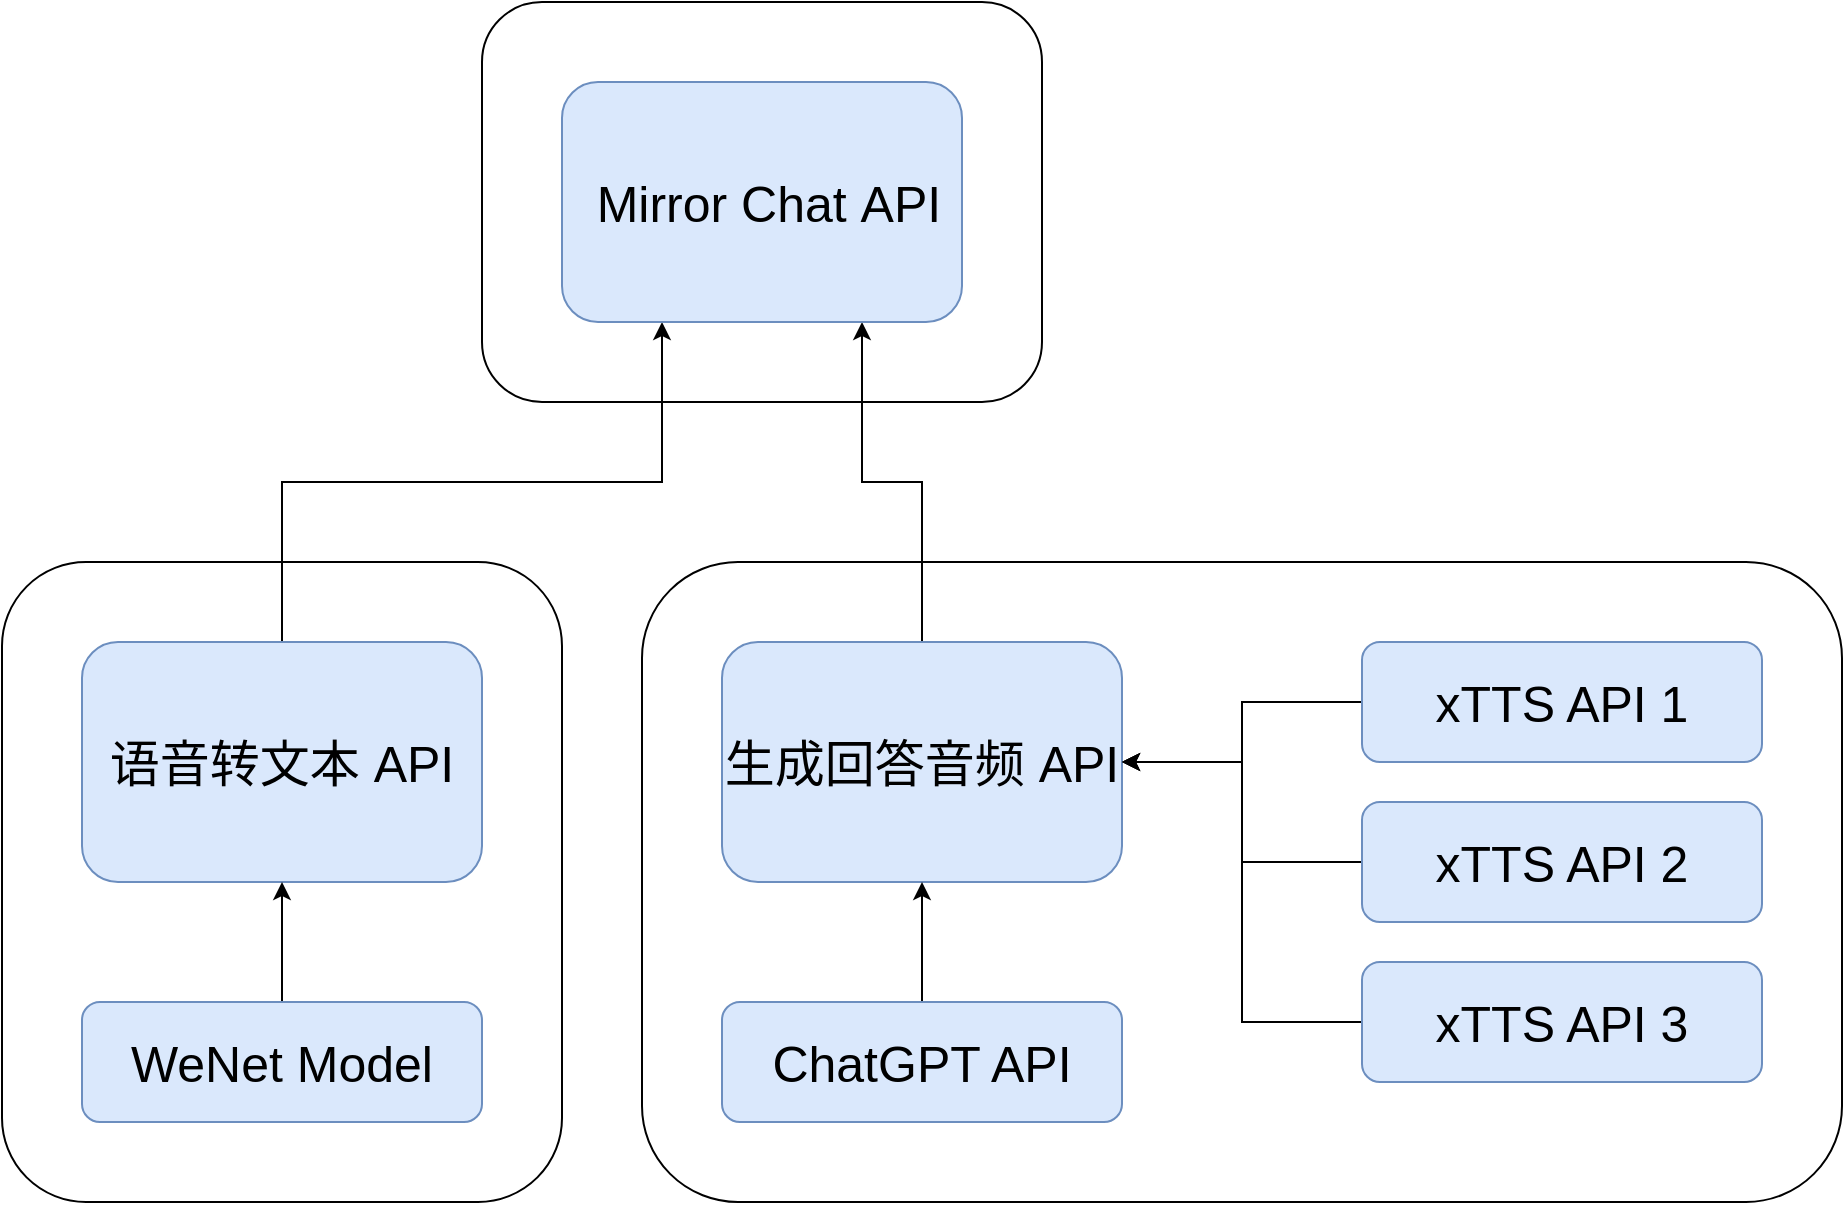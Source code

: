 <mxfile version="24.6.1" type="device">
  <diagram name="第 1 页" id="RSQtUc5jb8RajYyUL36E">
    <mxGraphModel dx="4068" dy="2072" grid="1" gridSize="10" guides="1" tooltips="1" connect="1" arrows="1" fold="1" page="0" pageScale="1" pageWidth="827" pageHeight="1169" math="0" shadow="0">
      <root>
        <mxCell id="0" />
        <mxCell id="1" parent="0" />
        <mxCell id="rV9_OleYpLHn3RuV69b6-17" value="" style="rounded=1;whiteSpace=wrap;html=1;fillColor=none;" parent="1" vertex="1">
          <mxGeometry x="-720" width="600" height="320" as="geometry" />
        </mxCell>
        <mxCell id="1eknuSZep7xWQXp-e2gn-1" value="" style="rounded=1;whiteSpace=wrap;html=1;fillColor=none;" parent="1" vertex="1">
          <mxGeometry x="-1040" width="280" height="320" as="geometry" />
        </mxCell>
        <mxCell id="LQcUI_q6Q-6eUuRNbNqo-3" style="edgeStyle=orthogonalEdgeStyle;rounded=0;orthogonalLoop=1;jettySize=auto;html=1;exitX=0.5;exitY=0;exitDx=0;exitDy=0;entryX=0.25;entryY=1;entryDx=0;entryDy=0;" edge="1" parent="1" source="rV9_OleYpLHn3RuV69b6-1" target="rV9_OleYpLHn3RuV69b6-35">
          <mxGeometry relative="1" as="geometry" />
        </mxCell>
        <mxCell id="rV9_OleYpLHn3RuV69b6-1" value="&lt;font style=&quot;font-size: 25px;&quot;&gt;&lt;span style=&quot;color: rgba(0, 0, 0, 0); font-family: monospace; font-size: 0px; text-align: start; text-wrap: nowrap;&quot;&gt;%3CmxGraphModel%3E%3Croot%3E%3CmxCell%20id%3D%220%22%2F%3E%3CmxCell%20id%3D%221%22%20parent%3D%220%22%2F%3E%3CmxCell%20id%3D%222%22%20value%3D%22%26lt%3Bfont%20style%3D%26quot%3Bfont-size%3A%2025px%3B%26quot%3B%26gt%3BWeNet%26lt%3B%2Ffont%26gt%3B%26lt%3Bdiv%26gt%3B%26lt%3Bfont%20style%3D%26quot%3Bfont-size%3A%2025px%3B%26quot%3B%26gt%3B%E8%AF%AD%E9%9F%B3%E8%BD%AC%E6%96%87%E6%9C%AC%E6%A8%A1%E5%9D%97%26lt%3B%2Ffont%26gt%3B%26lt%3B%2Fdiv%26gt%3B%22%20style%3D%22rounded%3D1%3BwhiteSpace%3Dwrap%3Bhtml%3D1%3B%22%20vertex%3D%221%22%20parent%3D%221%22%3E%3CmxGeometry%20x%3D%22-40%22%20y%3D%22530%22%20width%3D%22200%22%20height%3D%22110%22%20as%3D%22geometry%22%2F%3E%3C%2FmxCell%3E%3C%2Froot%3E%3C%2FmxGraphModel%3E&lt;/span&gt;&lt;/font&gt;&lt;span style=&quot;font-size: 25px; background-color: initial;&quot;&gt;语音转文本&amp;nbsp;&lt;/span&gt;&lt;span style=&quot;font-size: 25px;&quot;&gt;API&lt;/span&gt;" style="rounded=1;whiteSpace=wrap;html=1;fillColor=#dae8fc;strokeColor=#6c8ebf;" parent="1" vertex="1">
          <mxGeometry x="-1000" y="40" width="200" height="120" as="geometry" />
        </mxCell>
        <mxCell id="LQcUI_q6Q-6eUuRNbNqo-4" style="edgeStyle=orthogonalEdgeStyle;rounded=0;orthogonalLoop=1;jettySize=auto;html=1;exitX=0.5;exitY=0;exitDx=0;exitDy=0;entryX=0.75;entryY=1;entryDx=0;entryDy=0;" edge="1" parent="1" source="rV9_OleYpLHn3RuV69b6-2" target="rV9_OleYpLHn3RuV69b6-35">
          <mxGeometry relative="1" as="geometry" />
        </mxCell>
        <mxCell id="rV9_OleYpLHn3RuV69b6-2" value="&lt;div&gt;&lt;font style=&quot;font-size: 25px;&quot;&gt;生成回答音频 API&lt;/font&gt;&lt;/div&gt;" style="rounded=1;whiteSpace=wrap;html=1;fillColor=#dae8fc;strokeColor=#6c8ebf;" parent="1" vertex="1">
          <mxGeometry x="-680" y="40" width="200" height="120" as="geometry" />
        </mxCell>
        <mxCell id="rV9_OleYpLHn3RuV69b6-12" style="edgeStyle=orthogonalEdgeStyle;rounded=0;orthogonalLoop=1;jettySize=auto;html=1;exitX=0.5;exitY=0;exitDx=0;exitDy=0;entryX=0.5;entryY=1;entryDx=0;entryDy=0;" parent="1" source="rV9_OleYpLHn3RuV69b6-3" target="rV9_OleYpLHn3RuV69b6-1" edge="1">
          <mxGeometry relative="1" as="geometry" />
        </mxCell>
        <mxCell id="rV9_OleYpLHn3RuV69b6-3" value="&lt;font style=&quot;font-size: 25px;&quot;&gt;&lt;span style=&quot;color: rgba(0, 0, 0, 0); font-family: monospace; font-size: 0px; text-align: start; text-wrap: nowrap;&quot;&gt;%3CmxGraphModel%3E%3Croot%3E%3CmxCell%20id%3D%220%22%2F%3E%3CmxCell%20id%3D%221%22%20parent%3D%220%22%2F%3E%3CmxCell%20id%3D%222%22%20value%3D%22%26lt%3Bfont%20style%3D%26quot%3Bfont-size%3A%2025px%3B%26quot%3B%26gt%3BWeNet%26lt%3B%2Ffont%26gt%3B%26lt%3Bdiv%26gt%3B%26lt%3Bfont%20style%3D%26quot%3Bfont-size%3A%2025px%3B%26quot%3B%26gt%3B%E8%AF%AD%E9%9F%B3%E8%BD%AC%E6%96%87%E6%9C%AC%E6%A8%A1%E5%9D%97%26lt%3B%2Ffont%26gt%3B%26lt%3B%2Fdiv%26gt%3B%22%20style%3D%22rounded%3D1%3BwhiteSpace%3Dwrap%3Bhtml%3D1%3B%22%20vertex%3D%221%22%20parent%3D%221%22%3E%3CmxGeometry%20x%3D%22-40%22%20y%3D%22530%22%20width%3D%22200%22%20height%3D%22110%22%20as%3D%22geometry%22%2F%3E%3C%2FmxCell%3E%3C%2Froot%3E%3C%2FmxGraphModel%3E&lt;/span&gt;WeNet Model&lt;/font&gt;" style="rounded=1;whiteSpace=wrap;html=1;fillColor=#dae8fc;strokeColor=#6c8ebf;" parent="1" vertex="1">
          <mxGeometry x="-1000" y="220" width="200" height="60" as="geometry" />
        </mxCell>
        <mxCell id="rV9_OleYpLHn3RuV69b6-13" style="edgeStyle=orthogonalEdgeStyle;rounded=0;orthogonalLoop=1;jettySize=auto;html=1;exitX=0.5;exitY=0;exitDx=0;exitDy=0;entryX=0.5;entryY=1;entryDx=0;entryDy=0;" parent="1" source="rV9_OleYpLHn3RuV69b6-4" target="rV9_OleYpLHn3RuV69b6-2" edge="1">
          <mxGeometry relative="1" as="geometry" />
        </mxCell>
        <mxCell id="rV9_OleYpLHn3RuV69b6-4" value="&lt;div&gt;&lt;font style=&quot;font-size: 25px;&quot;&gt;ChatGPT API&lt;/font&gt;&lt;/div&gt;" style="rounded=1;whiteSpace=wrap;html=1;fillColor=#dae8fc;strokeColor=#6c8ebf;" parent="1" vertex="1">
          <mxGeometry x="-680" y="220" width="200" height="60" as="geometry" />
        </mxCell>
        <mxCell id="rV9_OleYpLHn3RuV69b6-14" style="edgeStyle=orthogonalEdgeStyle;rounded=0;orthogonalLoop=1;jettySize=auto;html=1;exitX=0;exitY=0.5;exitDx=0;exitDy=0;entryX=1;entryY=0.5;entryDx=0;entryDy=0;" parent="1" source="rV9_OleYpLHn3RuV69b6-7" target="rV9_OleYpLHn3RuV69b6-2" edge="1">
          <mxGeometry relative="1" as="geometry" />
        </mxCell>
        <mxCell id="rV9_OleYpLHn3RuV69b6-7" value="&lt;div&gt;&lt;font style=&quot;font-size: 25px;&quot;&gt;xTTS API 1&lt;/font&gt;&lt;/div&gt;" style="rounded=1;whiteSpace=wrap;html=1;fillColor=#dae8fc;strokeColor=#6c8ebf;" parent="1" vertex="1">
          <mxGeometry x="-360" y="40" width="200" height="60" as="geometry" />
        </mxCell>
        <mxCell id="rV9_OleYpLHn3RuV69b6-15" style="edgeStyle=orthogonalEdgeStyle;rounded=0;orthogonalLoop=1;jettySize=auto;html=1;exitX=0;exitY=0.5;exitDx=0;exitDy=0;entryX=1;entryY=0.5;entryDx=0;entryDy=0;" parent="1" source="rV9_OleYpLHn3RuV69b6-8" target="rV9_OleYpLHn3RuV69b6-2" edge="1">
          <mxGeometry relative="1" as="geometry" />
        </mxCell>
        <mxCell id="rV9_OleYpLHn3RuV69b6-8" value="&lt;div&gt;&lt;font style=&quot;font-size: 25px;&quot;&gt;xTTS API 2&lt;/font&gt;&lt;/div&gt;" style="rounded=1;whiteSpace=wrap;html=1;fillColor=#dae8fc;strokeColor=#6c8ebf;" parent="1" vertex="1">
          <mxGeometry x="-360" y="120" width="200" height="60" as="geometry" />
        </mxCell>
        <mxCell id="rV9_OleYpLHn3RuV69b6-16" style="edgeStyle=orthogonalEdgeStyle;rounded=0;orthogonalLoop=1;jettySize=auto;html=1;exitX=0;exitY=0.5;exitDx=0;exitDy=0;entryX=1;entryY=0.5;entryDx=0;entryDy=0;" parent="1" source="rV9_OleYpLHn3RuV69b6-9" target="rV9_OleYpLHn3RuV69b6-2" edge="1">
          <mxGeometry relative="1" as="geometry" />
        </mxCell>
        <mxCell id="rV9_OleYpLHn3RuV69b6-9" value="&lt;div&gt;&lt;font style=&quot;font-size: 25px;&quot;&gt;xTTS API 3&lt;/font&gt;&lt;/div&gt;" style="rounded=1;whiteSpace=wrap;html=1;fillColor=#dae8fc;strokeColor=#6c8ebf;" parent="1" vertex="1">
          <mxGeometry x="-360" y="200" width="200" height="60" as="geometry" />
        </mxCell>
        <mxCell id="rV9_OleYpLHn3RuV69b6-33" value="" style="rounded=1;whiteSpace=wrap;html=1;fillColor=none;" parent="1" vertex="1">
          <mxGeometry x="-800" y="-280" width="280" height="200" as="geometry" />
        </mxCell>
        <mxCell id="rV9_OleYpLHn3RuV69b6-35" value="&lt;div style=&quot;text-align: start;&quot;&gt;&lt;span style=&quot;background-color: initial; font-size: 0px; text-wrap: nowrap;&quot;&gt;&lt;font face=&quot;monospace&quot; color=&quot;rgba(0, 0, 0, 0)&quot;&gt;fayishuo&lt;/font&gt;&lt;/span&gt;&lt;span style=&quot;background-color: initial; font-size: 25px;&quot;&gt;&amp;nbsp;Mirror Chat&amp;nbsp;&lt;/span&gt;&lt;span style=&quot;background-color: initial; font-size: 25px;&quot;&gt;API&lt;/span&gt;&lt;/div&gt;" style="rounded=1;whiteSpace=wrap;html=1;fillColor=#dae8fc;strokeColor=#6c8ebf;" parent="1" vertex="1">
          <mxGeometry x="-760" y="-240" width="200" height="120" as="geometry" />
        </mxCell>
      </root>
    </mxGraphModel>
  </diagram>
</mxfile>
